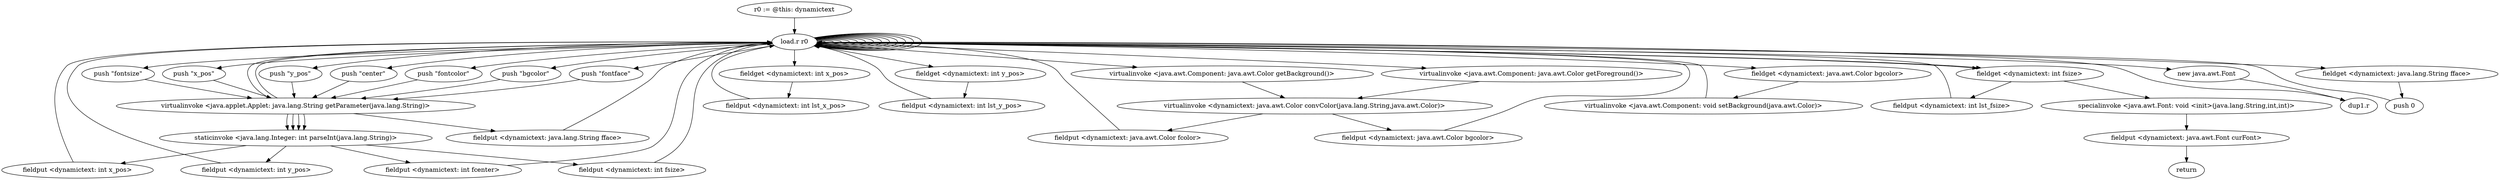 digraph "" {
    "r0 := @this: dynamictext"
    "load.r r0"
    "r0 := @this: dynamictext"->"load.r r0";
    "load.r r0"->"load.r r0";
    "push \"x_pos\""
    "load.r r0"->"push \"x_pos\"";
    "virtualinvoke <java.applet.Applet: java.lang.String getParameter(java.lang.String)>"
    "push \"x_pos\""->"virtualinvoke <java.applet.Applet: java.lang.String getParameter(java.lang.String)>";
    "staticinvoke <java.lang.Integer: int parseInt(java.lang.String)>"
    "virtualinvoke <java.applet.Applet: java.lang.String getParameter(java.lang.String)>"->"staticinvoke <java.lang.Integer: int parseInt(java.lang.String)>";
    "fieldput <dynamictext: int x_pos>"
    "staticinvoke <java.lang.Integer: int parseInt(java.lang.String)>"->"fieldput <dynamictext: int x_pos>";
    "fieldput <dynamictext: int x_pos>"->"load.r r0";
    "load.r r0"->"load.r r0";
    "push \"y_pos\""
    "load.r r0"->"push \"y_pos\"";
    "push \"y_pos\""->"virtualinvoke <java.applet.Applet: java.lang.String getParameter(java.lang.String)>";
    "virtualinvoke <java.applet.Applet: java.lang.String getParameter(java.lang.String)>"->"staticinvoke <java.lang.Integer: int parseInt(java.lang.String)>";
    "fieldput <dynamictext: int y_pos>"
    "staticinvoke <java.lang.Integer: int parseInt(java.lang.String)>"->"fieldput <dynamictext: int y_pos>";
    "fieldput <dynamictext: int y_pos>"->"load.r r0";
    "load.r r0"->"load.r r0";
    "fieldget <dynamictext: int x_pos>"
    "load.r r0"->"fieldget <dynamictext: int x_pos>";
    "fieldput <dynamictext: int lst_x_pos>"
    "fieldget <dynamictext: int x_pos>"->"fieldput <dynamictext: int lst_x_pos>";
    "fieldput <dynamictext: int lst_x_pos>"->"load.r r0";
    "load.r r0"->"load.r r0";
    "fieldget <dynamictext: int y_pos>"
    "load.r r0"->"fieldget <dynamictext: int y_pos>";
    "fieldput <dynamictext: int lst_y_pos>"
    "fieldget <dynamictext: int y_pos>"->"fieldput <dynamictext: int lst_y_pos>";
    "fieldput <dynamictext: int lst_y_pos>"->"load.r r0";
    "load.r r0"->"load.r r0";
    "push \"center\""
    "load.r r0"->"push \"center\"";
    "push \"center\""->"virtualinvoke <java.applet.Applet: java.lang.String getParameter(java.lang.String)>";
    "virtualinvoke <java.applet.Applet: java.lang.String getParameter(java.lang.String)>"->"staticinvoke <java.lang.Integer: int parseInt(java.lang.String)>";
    "fieldput <dynamictext: int fcenter>"
    "staticinvoke <java.lang.Integer: int parseInt(java.lang.String)>"->"fieldput <dynamictext: int fcenter>";
    "fieldput <dynamictext: int fcenter>"->"load.r r0";
    "load.r r0"->"load.r r0";
    "load.r r0"->"load.r r0";
    "push \"fontcolor\""
    "load.r r0"->"push \"fontcolor\"";
    "push \"fontcolor\""->"virtualinvoke <java.applet.Applet: java.lang.String getParameter(java.lang.String)>";
    "virtualinvoke <java.applet.Applet: java.lang.String getParameter(java.lang.String)>"->"load.r r0";
    "virtualinvoke <java.awt.Component: java.awt.Color getForeground()>"
    "load.r r0"->"virtualinvoke <java.awt.Component: java.awt.Color getForeground()>";
    "virtualinvoke <dynamictext: java.awt.Color convColor(java.lang.String,java.awt.Color)>"
    "virtualinvoke <java.awt.Component: java.awt.Color getForeground()>"->"virtualinvoke <dynamictext: java.awt.Color convColor(java.lang.String,java.awt.Color)>";
    "fieldput <dynamictext: java.awt.Color fcolor>"
    "virtualinvoke <dynamictext: java.awt.Color convColor(java.lang.String,java.awt.Color)>"->"fieldput <dynamictext: java.awt.Color fcolor>";
    "fieldput <dynamictext: java.awt.Color fcolor>"->"load.r r0";
    "load.r r0"->"load.r r0";
    "load.r r0"->"load.r r0";
    "push \"bgcolor\""
    "load.r r0"->"push \"bgcolor\"";
    "push \"bgcolor\""->"virtualinvoke <java.applet.Applet: java.lang.String getParameter(java.lang.String)>";
    "virtualinvoke <java.applet.Applet: java.lang.String getParameter(java.lang.String)>"->"load.r r0";
    "virtualinvoke <java.awt.Component: java.awt.Color getBackground()>"
    "load.r r0"->"virtualinvoke <java.awt.Component: java.awt.Color getBackground()>";
    "virtualinvoke <java.awt.Component: java.awt.Color getBackground()>"->"virtualinvoke <dynamictext: java.awt.Color convColor(java.lang.String,java.awt.Color)>";
    "fieldput <dynamictext: java.awt.Color bgcolor>"
    "virtualinvoke <dynamictext: java.awt.Color convColor(java.lang.String,java.awt.Color)>"->"fieldput <dynamictext: java.awt.Color bgcolor>";
    "fieldput <dynamictext: java.awt.Color bgcolor>"->"load.r r0";
    "load.r r0"->"load.r r0";
    "fieldget <dynamictext: java.awt.Color bgcolor>"
    "load.r r0"->"fieldget <dynamictext: java.awt.Color bgcolor>";
    "virtualinvoke <java.awt.Component: void setBackground(java.awt.Color)>"
    "fieldget <dynamictext: java.awt.Color bgcolor>"->"virtualinvoke <java.awt.Component: void setBackground(java.awt.Color)>";
    "virtualinvoke <java.awt.Component: void setBackground(java.awt.Color)>"->"load.r r0";
    "load.r r0"->"load.r r0";
    "push \"fontface\""
    "load.r r0"->"push \"fontface\"";
    "push \"fontface\""->"virtualinvoke <java.applet.Applet: java.lang.String getParameter(java.lang.String)>";
    "fieldput <dynamictext: java.lang.String fface>"
    "virtualinvoke <java.applet.Applet: java.lang.String getParameter(java.lang.String)>"->"fieldput <dynamictext: java.lang.String fface>";
    "fieldput <dynamictext: java.lang.String fface>"->"load.r r0";
    "load.r r0"->"load.r r0";
    "push \"fontsize\""
    "load.r r0"->"push \"fontsize\"";
    "push \"fontsize\""->"virtualinvoke <java.applet.Applet: java.lang.String getParameter(java.lang.String)>";
    "virtualinvoke <java.applet.Applet: java.lang.String getParameter(java.lang.String)>"->"staticinvoke <java.lang.Integer: int parseInt(java.lang.String)>";
    "fieldput <dynamictext: int fsize>"
    "staticinvoke <java.lang.Integer: int parseInt(java.lang.String)>"->"fieldput <dynamictext: int fsize>";
    "fieldput <dynamictext: int fsize>"->"load.r r0";
    "load.r r0"->"load.r r0";
    "fieldget <dynamictext: int fsize>"
    "load.r r0"->"fieldget <dynamictext: int fsize>";
    "fieldput <dynamictext: int lst_fsize>"
    "fieldget <dynamictext: int fsize>"->"fieldput <dynamictext: int lst_fsize>";
    "fieldput <dynamictext: int lst_fsize>"->"load.r r0";
    "new java.awt.Font"
    "load.r r0"->"new java.awt.Font";
    "dup1.r"
    "new java.awt.Font"->"dup1.r";
    "dup1.r"->"load.r r0";
    "fieldget <dynamictext: java.lang.String fface>"
    "load.r r0"->"fieldget <dynamictext: java.lang.String fface>";
    "push 0"
    "fieldget <dynamictext: java.lang.String fface>"->"push 0";
    "push 0"->"load.r r0";
    "load.r r0"->"fieldget <dynamictext: int fsize>";
    "specialinvoke <java.awt.Font: void <init>(java.lang.String,int,int)>"
    "fieldget <dynamictext: int fsize>"->"specialinvoke <java.awt.Font: void <init>(java.lang.String,int,int)>";
    "fieldput <dynamictext: java.awt.Font curFont>"
    "specialinvoke <java.awt.Font: void <init>(java.lang.String,int,int)>"->"fieldput <dynamictext: java.awt.Font curFont>";
    "return"
    "fieldput <dynamictext: java.awt.Font curFont>"->"return";
}
